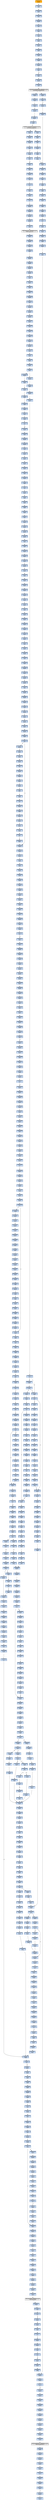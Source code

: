 strict digraph G {
	graph [bgcolor=transparent,
		name=G
	];
	node [color=lightsteelblue,
		fillcolor=lightsteelblue,
		shape=rectangle,
		style=filled
	];
	"0x004dcb55"	[label="0x004dcb55
repz"];
	"0x004dcb57"	[label="0x004dcb57
movl"];
	"0x004dcb55" -> "0x004dcb57"	[color="#000000"];
	"0x004dce8a"	[label="0x004dce8a
leal"];
	"0x004dce90"	[label="0x004dce90
call"];
	"0x004dce8a" -> "0x004dce90"	[color="#000000"];
	"0x004dce5a"	[label="0x004dce5a
movl"];
	"0x004dce5c"	[label="0x004dce5c
cmpl"];
	"0x004dce5a" -> "0x004dce5c"	[color="#000000"];
	"0x004dce72"	[label="0x004dce72
subl"];
	"0x004dce74"	[label="0x004dce74
addl"];
	"0x004dce72" -> "0x004dce74"	[color="#000000"];
	"0x004dce20"	[label="0x004dce20
testb"];
	"0x004dce22"	[label="0x004dce22
movl"];
	"0x004dce20" -> "0x004dce22"	[color="#000000"];
	"0x004dc01a"	[label="0x004dc01a
addl"];
	"0x004dc01c"	[label="0x004dc01c
subl"];
	"0x004dc01a" -> "0x004dc01c"	[color="#000000"];
	"0x004dc292"	[label="0x004dc292
movl"];
	"0x004dc298"	[label="0x004dc298
movl"];
	"0x004dc292" -> "0x004dc298"	[color="#000000"];
	"0x004dc155"	[label="0x004dc155
jmp"];
	"0x004dc15f"	[label="0x004dc15f
movl"];
	"0x004dc155" -> "0x004dc15f"	[color="#000000"];
	"0x004dcab0"	[label="0x004dcab0
cmpl"];
	"0x004dcab3"	[label="0x004dcab3
jb"];
	"0x004dcab0" -> "0x004dcab3"	[color="#000000"];
	"0x004dc103"	[label="0x004dc103
cmpb"];
	"0x004dc106"	[label="0x004dc106
jne"];
	"0x004dc103" -> "0x004dc106"	[color="#000000"];
	GETMODULEHANDLEA_KERNEL32_DLL	[color=lightgrey,
		fillcolor=lightgrey,
		label="GETMODULEHANDLEA_KERNEL32_DLL
GETMODULEHANDLEA"];
	"0x004dc042"	[label="0x004dc042
movl"];
	GETMODULEHANDLEA_KERNEL32_DLL -> "0x004dc042"	[color="#000000"];
	"0x004dc287"	[label="0x004dc287
testl"];
	GETMODULEHANDLEA_KERNEL32_DLL -> "0x004dc287"	[color="#000000"];
	"0x004dced9"	[label="0x004dced9
movl"];
	"0x004dcede"	[label="0x004dcede
subl"];
	"0x004dced9" -> "0x004dcede"	[color="#000000"];
	"0x004dc022"	[label="0x004dc022
cmpl"];
	"0x004dc029"	[label="0x004dc029
movl"];
	"0x004dc022" -> "0x004dc029"	[color="#000000"];
	"0x004dca27"	[label="0x004dca27
addl"];
	"0x004dca2a"	[label="0x004dca2a
jmp"];
	"0x004dca27" -> "0x004dca2a"	[color="#000000"];
	"0x004dc9b1"	[label="0x004dc9b1
pushl"];
	"0x004dc9b2"	[label="0x004dc9b2
pushl"];
	"0x004dc9b1" -> "0x004dc9b2"	[color="#000000"];
	"0x004dc834"	[label="0x004dc834
subl"];
	"0x004dc83a"	[label="0x004dc83a
pushl"];
	"0x004dc834" -> "0x004dc83a"	[color="#000000"];
	"0x004dc17b"	[label="0x004dc17b
popl"];
	"0x004dc17c"	[label="0x004dc17c
pushl"];
	"0x004dc17b" -> "0x004dc17c"	[color="#000000"];
	"0x004dcf55"	[label="0x004dcf55
jb"];
	"0x004dcf57"	[label="0x004dcf57
movl"];
	"0x004dcf55" -> "0x004dcf57"	[color="#000000",
		label=F];
	"0x004dc99c"	[label="0x004dc99c
incl"];
	"0x004dc99d"	[label="0x004dc99d
cmpl"];
	"0x004dc99c" -> "0x004dc99d"	[color="#000000"];
	"0x004dceec"	[label="0x004dceec
subl"];
	"0x004dceee"	[label="0x004dceee
andl"];
	"0x004dceec" -> "0x004dceee"	[color="#000000"];
	"0x004dcf07"	[label="0x004dcf07
movl"];
	"0x004dcf0d"	[label="0x004dcf0d
movl"];
	"0x004dcf07" -> "0x004dcf0d"	[color="#000000"];
	"0x004dcb02"	[label="0x004dcb02
movl"];
	"0x004dcb06"	[label="0x004dcb06
movl"];
	"0x004dcb02" -> "0x004dcb06"	[color="#000000"];
	"0x004dced3"	[label="0x004dced3
movl"];
	"0x004dced6"	[label="0x004dced6
movl"];
	"0x004dced3" -> "0x004dced6"	[color="#000000"];
	"0x004dce9c"	[label="0x004dce9c
cmpl"];
	"0x004dcea0"	[label="0x004dcea0
jb"];
	"0x004dce9c" -> "0x004dcea0"	[color="#000000"];
	VIRTUALPROTECT_KERNEL32_DLL	[color=lightgrey,
		fillcolor=lightgrey,
		label="VIRTUALPROTECT_KERNEL32_DLL
VIRTUALPROTECT"];
	"0x004dc3ff"	[label="0x004dc3ff
popl"];
	VIRTUALPROTECT_KERNEL32_DLL -> "0x004dc3ff"	[color="#000000"];
	"0x004dc183"	[label="0x004dc183
pushl"];
	"0x004dc189"	[label="0x004dc189
call"];
	"0x004dc183" -> "0x004dc189"	[color="#000000"];
	"0x004dcf47"	[label="0x004dcf47
movl"];
	"0x004dcf49"	[label="0x004dcf49
subl"];
	"0x004dcf47" -> "0x004dcf49"	[color="#000000"];
	"0x004dc11d"	[label="0x004dc11d
xorl"];
	"0x004dc11f"	[label="0x004dc11f
orl"];
	"0x004dc11d" -> "0x004dc11f"	[color="#000000"];
	"0x004dcb08"	[label="0x004dcb08
movl"];
	"0x004dcb06" -> "0x004dcb08"	[color="#000000"];
	"0x004dc6dc"	[label="0x004dc6dc
movl"];
	"0x004dc6e3"	[label="0x004dc6e3
movl"];
	"0x004dc6dc" -> "0x004dc6e3"	[color="#000000"];
	"0x004dca42"	[label="0x004dca42
jmp"];
	"0x004dca58"	[label="0x004dca58
movl"];
	"0x004dca42" -> "0x004dca58"	[color="#000000"];
	"0x004dca14"	[label="0x004dca14
xorl"];
	"0x004dca16"	[label="0x004dca16
movb"];
	"0x004dca14" -> "0x004dca16"	[color="#000000"];
	"0x004dca5f"	[label="0x004dca5f
movl"];
	"0x004dca62"	[label="0x004dca62
movl"];
	"0x004dca5f" -> "0x004dca62"	[color="#000000"];
	"0x004dce41"	[label="0x004dce41
incl"];
	"0x004dce42"	[label="0x004dce42
movb"];
	"0x004dce41" -> "0x004dce42"	[color="#000000"];
	"0x004dc2ee"	[label="0x004dc2ee
testl"];
	"0x004dc2f0"	[label="0x004dc2f0
popl"];
	"0x004dc2ee" -> "0x004dc2f0"	[color="#000000"];
	"0x004dc95a"	[label="0x004dc95a
movl"];
	"0x004dc960"	[label="0x004dc960
xorl"];
	"0x004dc95a" -> "0x004dc960"	[color="#000000"];
	"0x004dcb32"	[label="0x004dcb32
movl"];
	"0x004dcb37"	[label="0x004dcb37
movl"];
	"0x004dcb32" -> "0x004dcb37"	[color="#000000"];
	VIRTUALFREE_KERNEL32_DLL	[color=lightgrey,
		fillcolor=lightgrey,
		label="VIRTUALFREE_KERNEL32_DLL
VIRTUALFREE"];
	"0x004dc1a8"	[label="0x004dc1a8
movl"];
	VIRTUALFREE_KERNEL32_DLL -> "0x004dc1a8"	[color="#000000"];
	"0x004dcbad"	[label="0x004dcbad
movl"];
	"0x004dcbaf"	[label="0x004dcbaf
call"];
	"0x004dcbad" -> "0x004dcbaf"	[color="#000000"];
	"0x004dce7d"	[label="0x004dce7d
movl"];
	"0x004dce80"	[label="0x004dce80
subl"];
	"0x004dce7d" -> "0x004dce80"	[color="#000000"];
	"0x004dcf41"	[label="0x004dcf41
cmpl"];
	"0x004dcf43"	[label="0x004dcf43
movl"];
	"0x004dcf41" -> "0x004dcf43"	[color="#000000"];
	"0x004dcef3"	[label="0x004dcef3
shrl"];
	"0x004dceee" -> "0x004dcef3"	[color="#000000"];
	"0x004dce24"	[label="0x004dce24
je"];
	"0x004dce24" -> "0x004dce9c"	[color="#000000",
		label=T];
	"0x004dce26"	[label="0x004dce26
cmpl"];
	"0x004dce24" -> "0x004dce26"	[color="#000000",
		label=F];
	"0x004dcf70"	[label="0x004dcf70
cmpl"];
	"0x004dcf74"	[label="0x004dcf74
jb"];
	"0x004dcf70" -> "0x004dcf74"	[color="#000000"];
	"0x004dc911"	[label="0x004dc911
movl"];
	"0x004dc915"	[label="0x004dc915
andl"];
	"0x004dc911" -> "0x004dc915"	[color="#000000"];
	"0x004dca82"	[label="0x004dca82
popl"];
	"0x004dca83"	[label="0x004dca83
ret"];
	"0x004dca82" -> "0x004dca83"	[color="#000000"];
	"0x004dc8b3"	[label="0x004dc8b3
movl"];
	"0x004dc8b7"	[label="0x004dc8b7
ja"];
	"0x004dc8b3" -> "0x004dc8b7"	[color="#000000"];
	"0x004dca96"	[label="0x004dca96
call"];
	"0x004dccf2"	[label="0x004dccf2
call"];
	"0x004dca96" -> "0x004dccf2"	[color="#000000"];
	"0x004dc988"	[label="0x004dc988
movb"];
	"0x004dc98b"	[label="0x004dc98b
movl"];
	"0x004dc988" -> "0x004dc98b"	[color="#000000"];
	"0x004dcf5b"	[label="0x004dcf5b
addl"];
	"0x004dcf5d"	[label="0x004dcf5d
movl"];
	"0x004dcf5b" -> "0x004dcf5d"	[color="#000000"];
	"0x004dc817"	[label="0x004dc817
movl"];
	"0x004dc81d"	[label="0x004dc81d
movl"];
	"0x004dc817" -> "0x004dc81d"	[color="#000000"];
	"0x004dc84d"	[label="0x004dc84d
leal"];
	"0x004dc851"	[label="0x004dc851
xorl"];
	"0x004dc84d" -> "0x004dc851"	[color="#000000"];
	"0x004dc9bc"	[label="0x004dc9bc
jb"];
	"0x004dc9ee"	[label="0x004dc9ee
movl"];
	"0x004dc9bc" -> "0x004dc9ee"	[color="#000000",
		label=T];
	"0x004dc9be"	[label="0x004dc9be
movl"];
	"0x004dc9bc" -> "0x004dc9be"	[color="#000000",
		label=F];
	"0x004dc9c9"	[label="0x004dc9c9
movl"];
	"0x004dc9cc"	[label="0x004dc9cc
movl"];
	"0x004dc9c9" -> "0x004dc9cc"	[color="#000000"];
	"0x004dca05"	[label="0x004dca05
cmpl"];
	"0x004dca07"	[label="0x004dca07
jae"];
	"0x004dca05" -> "0x004dca07"	[color="#000000"];
	"0x004dc181"	[label="0x004dc181
pushl"];
	"0x004dc181" -> "0x004dc183"	[color="#000000"];
	"0x004dcece"	[label="0x004dcece
movl"];
	"0x004dced1"	[label="0x004dced1
jae"];
	"0x004dcece" -> "0x004dced1"	[color="#000000"];
	"0x004dc8e9"	[label="0x004dc8e9
movl"];
	"0x004dc8eb"	[label="0x004dc8eb
andl"];
	"0x004dc8e9" -> "0x004dc8eb"	[color="#000000"];
	"0x004dc378"	[label="0x004dc378
movl"];
	"0x004dc37b"	[label="0x004dc37b
addl"];
	"0x004dc378" -> "0x004dc37b"	[color="#000000"];
	"0x004dca9b"	[label="0x004dca9b
movb"];
	"0x004dcaa2"	[label="0x004dcaa2
popl"];
	"0x004dca9b" -> "0x004dcaa2"	[color="#000000"];
	"0x004dc014"	[label="0x004dc014
popl"];
	"0x004dc015"	[label="0x004dc015
movl"];
	"0x004dc014" -> "0x004dc015"	[color="#000000"];
	"0x004dcd3b"	[label="0x004dcd3b
incl"];
	"0x004dcd3c"	[label="0x004dcd3c
movl"];
	"0x004dcd3b" -> "0x004dcd3c"	[color="#000000"];
	"0x004dc9f1"	[label="0x004dc9f1
movl"];
	"0x004dc9ee" -> "0x004dc9f1"	[color="#000000"];
	"0x004dc8f0"	[label="0x004dc8f0
subl"];
	"0x004dc8f2"	[label="0x004dc8f2
addl"];
	"0x004dc8f0" -> "0x004dc8f2"	[color="#000000"];
	"0x004dcf86"	[label="0x004dcf86
addl"];
	"0x004dcf89"	[label="0x004dcf89
ret"];
	"0x004dcf86" -> "0x004dcf89"	[color="#000000"];
	"0x004dc845"	[label="0x004dc845
movl"];
	"0x004dc84b"	[label="0x004dc84b
xorl"];
	"0x004dc845" -> "0x004dc84b"	[color="#000000"];
	"0x004dc996"	[label="0x004dc996
movl"];
	"0x004dc996" -> "0x004dc99c"	[color="#000000"];
	"0x004dc7b1"	[label="0x004dc7b1
jb"];
	"0x004dc7b3"	[label="0x004dc7b3
pushl"];
	"0x004dc7b1" -> "0x004dc7b3"	[color="#000000",
		label=F];
	"0x004dc7e8"	[label="0x004dc7e8
movl"];
	"0x004dc7b1" -> "0x004dc7e8"	[color="#000000",
		label=T];
	"0x004dc03c"	[label="0x004dc03c
call"];
	"0x004dc03c" -> GETMODULEHANDLEA_KERNEL32_DLL	[color="#000000"];
	"0x004dc970"	[label="0x004dc970
testb"];
	"0x004dc972"	[label="0x004dc972
je"];
	"0x004dc970" -> "0x004dc972"	[color="#000000"];
	"0x004dc939"	[label="0x004dc939
movl"];
	"0x004dc93d"	[label="0x004dc93d
jge"];
	"0x004dc939" -> "0x004dc93d"	[color="#000000"];
	"0x004dc375"	[label="0x004dc375
movl"];
	"0x004dc375" -> "0x004dc378"	[color="#000000"];
	"0x004dcee9"	[label="0x004dcee9
movl"];
	"0x004dcee9" -> "0x004dceec"	[color="#000000"];
	"0x004dc0f1"	[label="0x004dc0f1
pushl"];
	"0x004dc0f7"	[label="0x004dc0f7
pushl"];
	"0x004dc0f1" -> "0x004dc0f7"	[color="#000000"];
	"0x004dcaf9"	[label="0x004dcaf9
addl"];
	"0x004dcafe"	[label="0x004dcafe
popl"];
	"0x004dcaf9" -> "0x004dcafe"	[color="#000000"];
	"0x004dc0bc"	[label="0x004dc0bc
pushl"];
	"0x004dc0be"	[label="0x004dc0be
call"];
	"0x004dc0bc" -> "0x004dc0be"	[color="#000000"];
	"0x004dc90d"	[label="0x004dc90d
repz"];
	"0x004dc90f"	[label="0x004dc90f
movl"];
	"0x004dc90d" -> "0x004dc90f"	[color="#000000"];
	"0x004dcbb6"	[label="0x004dcbb6
jne"];
	"0x004dcbc3"	[label="0x004dcbc3
xorl"];
	"0x004dcbb6" -> "0x004dcbc3"	[color="#000000",
		label=T];
	"0x004dcec4"	[label="0x004dcec4
orl"];
	"0x004dcec6"	[label="0x004dcec6
movl"];
	"0x004dcec4" -> "0x004dcec6"	[color="#000000"];
	"0x004dcf81"	[label="0x004dcf81
popl"];
	"0x004dcf82"	[label="0x004dcf82
popl"];
	"0x004dcf81" -> "0x004dcf82"	[color="#000000"];
	"0x004dc900"	[label="0x004dc900
movl"];
	"0x004dc904"	[label="0x004dc904
shll"];
	"0x004dc900" -> "0x004dc904"	[color="#000000"];
	"0x004dca5a"	[label="0x004dca5a
movl"];
	"0x004dca5d"	[label="0x004dca5d
addl"];
	"0x004dca5a" -> "0x004dca5d"	[color="#000000"];
	"0x004dc89a"	[label="0x004dc89a
movl"];
	"0x004dc89e"	[label="0x004dc89e
leal"];
	"0x004dc89a" -> "0x004dc89e"	[color="#000000"];
	"0x004dc9c7"	[label="0x004dc9c7
movl"];
	"0x004dc9c7" -> "0x004dc9c9"	[color="#000000"];
	"0x004dcaff"	[label="0x004dcaff
ret"];
	"0x004dcafe" -> "0x004dcaff"	[color="#000000"];
	"0x004dc062"	[label="0x004dc062
jmp"];
	"0x004dc08d"	[label="0x004dc08d
movl"];
	"0x004dc062" -> "0x004dc08d"	[color="#000000"];
	"0x004dcb69"	[label="0x004dcb69
pushl"];
	"0x004dcb6a"	[label="0x004dcb6a
movl"];
	"0x004dcb69" -> "0x004dcb6a"	[color="#000000"];
	"0x004dc8d3"	[label="0x004dc8d3
jl"];
	"0x004dc922"	[label="0x004dc922
movl"];
	"0x004dc8d3" -> "0x004dc922"	[color="#000000",
		label=T];
	"0x004dc8d5"	[label="0x004dc8d5
movl"];
	"0x004dc8d3" -> "0x004dc8d5"	[color="#000000",
		label=F];
	"0x004dccc6"	[label="0x004dccc6
cmpl"];
	"0x004dccc9"	[label="0x004dccc9
jb"];
	"0x004dccc6" -> "0x004dccc9"	[color="#000000"];
	"0x004dc7f2"	[label="0x004dc7f2
subl"];
	"0x004dc7f4"	[label="0x004dc7f4
shrl"];
	"0x004dc7f2" -> "0x004dc7f4"	[color="#000000"];
	"0x004dca0f"	[label="0x004dca0f
movl"];
	"0x004dca11"	[label="0x004dca11
shrl"];
	"0x004dca0f" -> "0x004dca11"	[color="#000000"];
	"0x004dca77"	[label="0x004dca77
movl"];
	"0x004dca7d"	[label="0x004dca7d
popl"];
	"0x004dca77" -> "0x004dca7d"	[color="#000000"];
	"0x004dc0b7"	[label="0x004dc0b7
pushl"];
	"0x004dc0b7" -> "0x004dc0bc"	[color="#000000"];
	"0x004dc2b1"	[label="0x004dc2b1
addl"];
	"0x004dc2b3"	[label="0x004dc2b3
addl"];
	"0x004dc2b1" -> "0x004dc2b3"	[color="#000000"];
	"0x004dca7f"	[label="0x004dca7f
movl"];
	"0x004dca7f" -> "0x004dca82"	[color="#000000"];
	"0x004dcb14"	[label="0x004dcb14
movl"];
	"0x004dcb1b"	[label="0x004dcb1b
movl"];
	"0x004dcb14" -> "0x004dcb1b"	[color="#000000"];
	"0x004dc8fa"	[label="0x004dc8fa
movl"];
	"0x004dc8fe"	[label="0x004dc8fe
movl"];
	"0x004dc8fa" -> "0x004dc8fe"	[color="#000000"];
	"0x004dc00e"	[label="0x004dc00e
call"];
	"0x004dc00e" -> "0x004dc014"	[color="#000000"];
	"0x004dcead"	[label="0x004dcead
incl"];
	"0x004dceae"	[label="0x004dceae
movb"];
	"0x004dcead" -> "0x004dceae"	[color="#000000"];
	"0x004dc9c0"	[label="0x004dc9c0
movb"];
	"0x004dc9c2"	[label="0x004dc9c2
incl"];
	"0x004dc9c0" -> "0x004dc9c2"	[color="#000000"];
	"0x004dcea0" -> "0x004dced3"	[color="#000000",
		label=T];
	"0x004dcea2"	[label="0x004dcea2
movl"];
	"0x004dcea0" -> "0x004dcea2"	[color="#000000",
		label=F];
	"0x004dcb9c"	[label="0x004dcb9c
incl"];
	"0x004dcb9d"	[label="0x004dcb9d
cmpl"];
	"0x004dcb9c" -> "0x004dcb9d"	[color="#000000"];
	"0x004dcee2"	[label="0x004dcee2
shrl"];
	"0x004dcee4"	[label="0x004dcee4
movl"];
	"0x004dcee2" -> "0x004dcee4"	[color="#000000"];
	"0x004dcecb"	[label="0x004dcecb
movl"];
	"0x004dcecb" -> "0x004dcece"	[color="#000000"];
	"0x004dc806"	[label="0x004dc806
popl"];
	"0x004dc807"	[label="0x004dc807
movl"];
	"0x004dc806" -> "0x004dc807"	[color="#000000"];
	"0x004dc276"	[label="0x004dc276
je"];
	"0x004dc389"	[label="0x004dc389
movl"];
	"0x004dc276" -> "0x004dc389"	[color="#000000",
		label=T];
	"0x004dc83d"	[label="0x004dc83d
movl"];
	"0x004dc83f"	[label="0x004dc83f
pushl"];
	"0x004dc83d" -> "0x004dc83f"	[color="#000000"];
	"0x004dc289"	[label="0x004dc289
jne"];
	"0x004dc289" -> "0x004dc292"	[color="#000000",
		label=T];
	"0x004dceab"	[label="0x004dceab
movb"];
	"0x004dceab" -> "0x004dcead"	[color="#000000"];
	"0x004dc108"	[label="0x004dc108
incb"];
	"0x004dc10e"	[label="0x004dc10e
pushl"];
	"0x004dc108" -> "0x004dc10e"	[color="#000000"];
	"0x004dc015" -> "0x004dc01a"	[color="#000000"];
	"0x004dc8f6"	[label="0x004dc8f6
movl"];
	"0x004dc8f8"	[label="0x004dc8f8
movb"];
	"0x004dc8f6" -> "0x004dc8f8"	[color="#000000"];
	"0x004dcee0"	[label="0x004dcee0
addl"];
	"0x004dcede" -> "0x004dcee0"	[color="#000000"];
	"0x004dc962"	[label="0x004dc962
testl"];
	"0x004dc964"	[label="0x004dc964
jbe"];
	"0x004dc962" -> "0x004dc964"	[color="#000000"];
	"0x004dce88"	[label="0x004dce88
shrl"];
	"0x004dce88" -> "0x004dce8a"	[color="#000000"];
	"0x004dcb6c"	[label="0x004dcb6c
pushl"];
	"0x004dcb6a" -> "0x004dcb6c"	[color="#000000"];
	"0x004dc121"	[label="0x004dc121
je"];
	"0x004dc151"	[label="0x004dc151
popl"];
	"0x004dc121" -> "0x004dc151"	[color="#000000",
		label=T];
	"0x004dcab9"	[label="0x004dcab9
leal"];
	"0x004dcabc"	[label="0x004dcabc
pushl"];
	"0x004dcab9" -> "0x004dcabc"	[color="#000000"];
	"0x004dc907"	[label="0x004dc907
movw"];
	"0x004dc904" -> "0x004dc907"	[color="#000000"];
	"0x004dcf3e"	[label="0x004dcf3e
leal"];
	"0x004dcf3e" -> "0x004dcf41"	[color="#000000"];
	"0x004dcac2"	[label="0x004dcac2
call"];
	"0x004dc80f"	[label="0x004dc80f
movl"];
	"0x004dcac2" -> "0x004dc80f"	[color="#000000"];
	"0x004dccc5"	[label="0x004dccc5
incl"];
	"0x004dccc5" -> "0x004dccc6"	[color="#000000"];
	"0x004dcf45"	[label="0x004dcf45
jae"];
	"0x004dcf43" -> "0x004dcf45"	[color="#000000"];
	"0x004dc7fb"	[label="0x004dc7fb
subl"];
	"0x004dc7fd"	[label="0x004dc7fd
andl"];
	"0x004dc7fb" -> "0x004dc7fd"	[color="#000000"];
	"0x004dcef7"	[label="0x004dcef7
cmpl"];
	"0x004dcefa"	[label="0x004dcefa
jae"];
	"0x004dcef7" -> "0x004dcefa"	[color="#000000"];
	"0x004dc9e1"	[label="0x004dc9e1
movl"];
	"0x004dc9e4"	[label="0x004dc9e4
movl"];
	"0x004dc9e1" -> "0x004dc9e4"	[color="#000000"];
	"0x004dc8a1"	[label="0x004dc8a1
movl"];
	"0x004dc8a5"	[label="0x004dc8a5
movl"];
	"0x004dc8a1" -> "0x004dc8a5"	[color="#000000"];
	"0x004dc7b4"	[label="0x004dc7b4
movl"];
	"0x004dc7b3" -> "0x004dc7b4"	[color="#000000"];
	"0x004dca5d" -> "0x004dca5f"	[color="#000000"];
	"0x004dc9e6"	[label="0x004dc9e6
movl"];
	"0x004dc9e9"	[label="0x004dc9e9
cmpl"];
	"0x004dc9e6" -> "0x004dc9e9"	[color="#000000"];
	"0x004dca19"	[label="0x004dca19
movl"];
	"0x004dca16" -> "0x004dca19"	[color="#000000"];
	"0x004dcf31"	[label="0x004dcf31
movl"];
	"0x004dcf37"	[label="0x004dcf37
movl"];
	"0x004dcf31" -> "0x004dcf37"	[color="#000000"];
	"0x004dc163"	[label="0x004dc163
addl"];
	"0x004dc169"	[label="0x004dc169
movl"];
	"0x004dc163" -> "0x004dc169"	[color="#000000"];
	"0x004dcb6e"	[label="0x004dcb6e
leal"];
	"0x004dcb71"	[label="0x004dcb71
pushl"];
	"0x004dcb6e" -> "0x004dcb71"	[color="#000000"];
	"0x004dcf83"	[label="0x004dcf83
movb"];
	"0x004dcf82" -> "0x004dcf83"	[color="#000000"];
	"0x004dc98f"	[label="0x004dc98f
leal"];
	"0x004dc98b" -> "0x004dc98f"	[color="#000000"];
	"0x004dcf85"	[label="0x004dcf85
popl"];
	"0x004dcf85" -> "0x004dcf86"	[color="#000000"];
	"0x004dcef5"	[label="0x004dcef5
addl"];
	"0x004dcef3" -> "0x004dcef5"	[color="#000000"];
	"0x004dcbb4"	[label="0x004dcbb4
testb"];
	"0x004dcbb4" -> "0x004dcbb6"	[color="#000000"];
	"0x004dc37e"	[label="0x004dc37e
movl"];
	"0x004dc37b" -> "0x004dc37e"	[color="#000000"];
	"0x004dc92b"	[label="0x004dc92b
addl"];
	"0x004dc92e"	[label="0x004dc92e
cmpl"];
	"0x004dc92b" -> "0x004dc92e"	[color="#000000"];
	"0x004dc7a7"	[label="0x004dc7a7
pushl"];
	"0x004dc7a8"	[label="0x004dc7a8
movl"];
	"0x004dc7a7" -> "0x004dc7a8"	[color="#000000"];
	"0x004dc394"	[label="0x004dc394
pushl"];
	"0x004dc395"	[label="0x004dc395
pushl"];
	"0x004dc394" -> "0x004dc395"	[color="#000000"];
	"0x004dce95"	[label="0x004dce95
addl"];
	"0x004dca83" -> "0x004dce95"	[color="#000000"];
	"0x004dcd2d"	[label="0x004dcd2d
cmpl"];
	"0x004dca83" -> "0x004dcd2d"	[color="#000000"];
	"0x004dceb8"	[label="0x004dceb8
movl"];
	"0x004dcebc"	[label="0x004dcebc
andl"];
	"0x004dceb8" -> "0x004dcebc"	[color="#000000"];
	"0x004dc71a"	[label="0x004dc71a
jne"];
	"0x004dc726"	[label="0x004dc726
movl"];
	"0x004dc71a" -> "0x004dc726"	[color="#000000",
		label=T];
	"0x004dc40c"	[label="0x004dc40c
popl"];
	"0x004dc40d"	[label="0x004dc40d
orl"];
	"0x004dc40c" -> "0x004dc40d"	[color="#000000"];
	"0x004dce29"	[label="0x004dce29
jb"];
	"0x004dce29" -> "0x004dce9c"	[color="#000000",
		label=T];
	"0x004dce2b"	[label="0x004dce2b
movl"];
	"0x004dce29" -> "0x004dce2b"	[color="#000000",
		label=F];
	"0x004dc179"	[label="0x004dc179
repz"];
	"0x004dc179" -> "0x004dc17b"	[color="#000000"];
	"0x004dcb24"	[label="0x004dcb24
movl"];
	"0x004dcb2a"	[label="0x004dcb2a
movl"];
	"0x004dcb24" -> "0x004dcb2a"	[color="#000000"];
	"0x004dc6c8"	[label="0x004dc6c8
movl"];
	"0x004dc6cc"	[label="0x004dc6cc
subl"];
	"0x004dc6c8" -> "0x004dc6cc"	[color="#000000"];
	"0x004dc02f"	[label="0x004dc02f
jne"];
	"0x004dc035"	[label="0x004dc035
leal"];
	"0x004dc02f" -> "0x004dc035"	[color="#000000",
		label=F];
	"0x004dca58" -> "0x004dca5a"	[color="#000000"];
	"0x004dcaf7"	[label="0x004dcaf7
popl"];
	"0x004dcaf8"	[label="0x004dcaf8
popl"];
	"0x004dcaf7" -> "0x004dcaf8"	[color="#000000"];
	"0x004dc7d6"	[label="0x004dc7d6
movl"];
	"0x004dc7d9"	[label="0x004dc7d9
addl"];
	"0x004dc7d6" -> "0x004dc7d9"	[color="#000000"];
	"0x004dc72f"	[label="0x004dc72f
ret"];
	"0x004dc101"	[label="0x004dc101
movb"];
	"0x004dc72f" -> "0x004dc101"	[color="#000000"];
	"0x004dc8c4"	[label="0x004dc8c4
movl"];
	"0x004dc8c7"	[label="0x004dc8c7
addl"];
	"0x004dc8c4" -> "0x004dc8c7"	[color="#000000"];
	"0x004dc80a"	[label="0x004dc80a
popl"];
	"0x004dc80b"	[label="0x004dc80b
popl"];
	"0x004dc80a" -> "0x004dc80b"	[color="#000000"];
	"0x004dc264"	[label="0x004dc264
movl"];
	"0x004dc269"	[label="0x004dc269
movl"];
	"0x004dc264" -> "0x004dc269"	[color="#000000"];
	"0x004dca85"	[label="0x004dca85
pushl"];
	"0x004dca86"	[label="0x004dca86
pushl"];
	"0x004dca85" -> "0x004dca86"	[color="#000000"];
	"0x004dc26f"	[label="0x004dc26f
addl"];
	"0x004dc269" -> "0x004dc26f"	[color="#000000"];
	"0x004dc7c2"	[label="0x004dc7c2
movl"];
	"0x004dc7c4"	[label="0x004dc7c4
movl"];
	"0x004dc7c2" -> "0x004dc7c4"	[color="#000000"];
	"0x004dcba0"	[label="0x004dcba0
jb"];
	"0x004dcb9d" -> "0x004dcba0"	[color="#000000"];
	"0x004dc8c9"	[label="0x004dc8c9
cmpl"];
	"0x004dc8c7" -> "0x004dc8c9"	[color="#000000"];
	"0x004dcb1e"	[label="0x004dcb1e
movl"];
	"0x004dcb1e" -> "0x004dcb24"	[color="#000000"];
	"0x004dcce5"	[label="0x004dcce5
popl"];
	"0x004dcce6"	[label="0x004dcce6
popl"];
	"0x004dcce5" -> "0x004dcce6"	[color="#000000"];
	"0x004dc802"	[label="0x004dc802
shrl"];
	"0x004dc804"	[label="0x004dc804
addl"];
	"0x004dc802" -> "0x004dc804"	[color="#000000"];
	"0x004dc0e9"	[label="0x004dc0e9
movl"];
	"0x004dc0eb"	[label="0x004dc0eb
addl"];
	"0x004dc0e9" -> "0x004dc0eb"	[color="#000000"];
	"0x004dca93"	[label="0x004dca93
movl"];
	"0x004dca95"	[label="0x004dca95
pushl"];
	"0x004dca93" -> "0x004dca95"	[color="#000000"];
	"0x004dcb49"	[label="0x004dcb49
movl"];
	"0x004dcb4f"	[label="0x004dcb4f
movl"];
	"0x004dcb49" -> "0x004dcb4f"	[color="#000000"];
	"0x004dc152"	[label="0x004dc152
popl"];
	"0x004dc151" -> "0x004dc152"	[color="#000000"];
	"0x004dce76"	[label="0x004dce76
shrl"];
	"0x004dce74" -> "0x004dce76"	[color="#000000"];
	"0x004dced1" -> "0x004dced3"	[color="#000000",
		label=F];
	"0x004dc8cc"	[label="0x004dc8cc
movl"];
	"0x004dc8cf"	[label="0x004dc8cf
movl"];
	"0x004dc8cc" -> "0x004dc8cf"	[color="#000000"];
	"0x004dc7ad"	[label="0x004dc7ad
pushl"];
	"0x004dc7a8" -> "0x004dc7ad"	[color="#000000"];
	"0x004dc400"	[label="0x004dc400
movl"];
	"0x004dc405"	[label="0x004dc405
pushl"];
	"0x004dc400" -> "0x004dc405"	[color="#000000"];
	"0x004dc943"	[label="0x004dc943
cmpl"];
	"0x004dc93d" -> "0x004dc943"	[color="#000000",
		label=F];
	"0x004dc154"	[label="0x004dc154
popl"];
	"0x004dc154" -> "0x004dc155"	[color="#000000"];
	"0x004dcbc7"	[label="0x004dcbc7
call"];
	"0x004dc9b0"	[label="0x004dc9b0
pushl"];
	"0x004dcbc7" -> "0x004dc9b0"	[color="#000000"];
	"0x004dca1b"	[label="0x004dca1b
jmp"];
	"0x004dca1b" -> "0x004dca58"	[color="#000000"];
	"0x004dc83b"	[label="0x004dc83b
pushl"];
	"0x004dc83a" -> "0x004dc83b"	[color="#000000"];
	"0x004dc8dc"	[label="0x004dc8dc
movl"];
	"0x004dc8e0"	[label="0x004dc8e0
movl"];
	"0x004dc8dc" -> "0x004dc8e0"	[color="#000000"];
	"0x004dc8ab"	[label="0x004dc8ab
addl"];
	"0x004dc8ad"	[label="0x004dc8ad
cmpl"];
	"0x004dc8ab" -> "0x004dc8ad"	[color="#000000"];
	"0x004dcf16"	[label="0x004dcf16
movl"];
	"0x004dcefa" -> "0x004dcf16"	[color="#000000",
		label=T];
	"0x004dcefc"	[label="0x004dcefc
movl"];
	"0x004dcefa" -> "0x004dcefc"	[color="#000000",
		label=F];
	"0x004dcca3"	[label="0x004dcca3
testb"];
	"0x004dcca5"	[label="0x004dcca5
jne"];
	"0x004dcca3" -> "0x004dcca5"	[color="#000000"];
	"0x004dc84b" -> "0x004dc84d"	[color="#000000"];
	"0x004dce2e"	[label="0x004dce2e
leal"];
	"0x004dce31"	[label="0x004dce31
cmpl"];
	"0x004dce2e" -> "0x004dce31"	[color="#000000"];
	"0x004dc392"	[label="0x004dc392
addl"];
	"0x004dc392" -> "0x004dc394"	[color="#000000"];
	"0x004dc0fa"	[label="0x004dc0fa
pushl"];
	"0x004dc0f7" -> "0x004dc0fa"	[color="#000000"];
	"0x004dc056"	[label="0x004dc056
movb"];
	"0x004dc058"	[label="0x004dc058
scasb"];
	"0x004dc056" -> "0x004dc058"	[color="#000000"];
	"0x004dccb2"	[label="0x004dccb2
movb"];
	"0x004dcca5" -> "0x004dccb2"	[color="#000000",
		label=T];
	"0x004dccff"	[label="0x004dccff
ret"];
	"0x004dccff" -> "0x004dca9b"	[color="#000000"];
	"0x004dce18"	[label="0x004dce18
movb"];
	"0x004dccff" -> "0x004dce18"	[color="#000000"];
	"0x004dc2c8"	[label="0x004dc2c8
je"];
	"0x004dc373"	[label="0x004dc373
movl"];
	"0x004dc2c8" -> "0x004dc373"	[color="#000000",
		label=T];
	"0x004dcf4c"	[label="0x004dcf4c
movb"];
	"0x004dcf4e"	[label="0x004dcf4e
movb"];
	"0x004dcf4c" -> "0x004dcf4e"	[color="#000000"];
	"0x004dcb76"	[label="0x004dcb76
call"];
	"0x004dc7a4"	[label="0x004dc7a4
pushl"];
	"0x004dcb76" -> "0x004dc7a4"	[color="#000000"];
	"0x004dc823"	[label="0x004dc823
leal"];
	"0x004dc826"	[label="0x004dc826
movl"];
	"0x004dc823" -> "0x004dc826"	[color="#000000"];
	"0x004dc983"	[label="0x004dc983
movl"];
	"0x004dc986"	[label="0x004dc986
xorl"];
	"0x004dc983" -> "0x004dc986"	[color="#000000"];
	"0x004dc7e3"	[label="0x004dc7e3
cmpl"];
	"0x004dc7e5"	[label="0x004dc7e5
jae"];
	"0x004dc7e3" -> "0x004dc7e5"	[color="#000000"];
	"0x004dc9d9"	[label="0x004dc9d9
orl"];
	"0x004dc9db"	[label="0x004dc9db
movl"];
	"0x004dc9d9" -> "0x004dc9db"	[color="#000000"];
	"0x004dc384"	[label="0x004dc384
jmp"];
	"0x004dc271"	[label="0x004dc271
movl"];
	"0x004dc384" -> "0x004dc271"	[color="#000000"];
	"0x004dc9b8"	[label="0x004dc9b8
cmpl"];
	"0x004dc9b8" -> "0x004dc9bc"	[color="#000000"];
	"0x004dc6ea"	[label="0x004dc6ea
pushl"];
	"0x004dc6eb"	[label="0x004dc6eb
pushl"];
	"0x004dc6ea" -> "0x004dc6eb"	[color="#000000"];
	"0x004dce97"	[label="0x004dce97
leal"];
	"0x004dce9a"	[label="0x004dce9a
jmp"];
	"0x004dce97" -> "0x004dce9a"	[color="#000000"];
	"0x004dcf6c"	[label="0x004dcf6c
testb"];
	"0x004dcf6e"	[label="0x004dcf6e
je"];
	"0x004dcf6c" -> "0x004dcf6e"	[color="#000000"];
	"0x004dc8d8"	[label="0x004dc8d8
movl"];
	"0x004dc8d8" -> "0x004dc8dc"	[color="#000000"];
	"0x004dcb63"	[label="0x004dcb63
subl"];
	"0x004dcb63" -> "0x004dcb69"	[color="#000000"];
	"0x004dcf80"	[label="0x004dcf80
popl"];
	"0x004dcf80" -> "0x004dcf81"	[color="#000000"];
	"0x004dc9be" -> "0x004dc9c0"	[color="#000000"];
	"0x004dc17c" -> "0x004dc181"	[color="#000000"];
	"0x004dc251"	[label="0x004dc251
je"];
	"0x004dc251" -> "0x004dc264"	[color="#000000",
		label=T];
	"0x004dc8c9" -> "0x004dc8cc"	[color="#000000"];
	"0x004dcd32"	[label="0x004dcd32
jae"];
	"0x004dcd34"	[label="0x004dcd34
movl"];
	"0x004dcd32" -> "0x004dcd34"	[color="#000000",
		label=F];
	"0x004dc008"	[label="0x004dc008
jmp"];
	"0x004dc008" -> "0x004dc00e"	[color="#000000"];
	"0x004dc9ec"	[label="0x004dc9ec
jae"];
	"0x004dc9e9" -> "0x004dc9ec"	[color="#000000"];
	"0x004dc6e3" -> "0x004dc6ea"	[color="#000000"];
	"0x004dcaf8" -> "0x004dcaf9"	[color="#000000"];
	"0x004dce46"	[label="0x004dce46
movl"];
	"0x004dce42" -> "0x004dce46"	[color="#000000"];
	"0x004dc9de"	[label="0x004dc9de
addl"];
	"0x004dc9db" -> "0x004dc9de"	[color="#000000"];
	"0x004dc2a2"	[label="0x004dc2a2
movl"];
	"0x004dc2a8"	[label="0x004dc2a8
movl"];
	"0x004dc2a2" -> "0x004dc2a8"	[color="#000000"];
	"0x004dc298" -> "0x004dc2a2"	[color="#000000"];
	"0x004dc110"	[label="0x004dc110
pushl"];
	"0x004dc111"	[label="0x004dc111
pushl"];
	"0x004dc110" -> "0x004dc111"	[color="#000000"];
	"0x004dc2b9"	[label="0x004dc2b9
movl"];
	"0x004dc2bb"	[label="0x004dc2bb
movl"];
	"0x004dc2b9" -> "0x004dc2bb"	[color="#000000"];
	"0x004dcf4b"	[label="0x004dcf4b
incl"];
	"0x004dcf4b" -> "0x004dcf4c"	[color="#000000"];
	"0x004dc249"	[label="0x004dc249
movl"];
	"0x004dc24f"	[label="0x004dc24f
orl"];
	"0x004dc249" -> "0x004dc24f"	[color="#000000"];
	"0x004dcec8"	[label="0x004dcec8
cmpl"];
	"0x004dcec6" -> "0x004dcec8"	[color="#000000"];
	"0x004dccc3"	[label="0x004dccc3
jne"];
	"0x004dccc3" -> "0x004dccc5"	[color="#000000",
		label=F];
	"0x004dcccd"	[label="0x004dcccd
movb"];
	"0x004dccc3" -> "0x004dcccd"	[color="#000000",
		label=T];
	"0x004dc416"	[label="0x004dc416
jne"];
	"0x004dc420"	[label="0x004dc420
pushl"];
	"0x004dc416" -> "0x004dc420"	[color="#000000",
		label=T];
	"0x004dc871"	[label="0x004dc871
incl"];
	"0x004dc872"	[label="0x004dc872
incl"];
	"0x004dc871" -> "0x004dc872"	[color="#000000"];
	"0x004dca11" -> "0x004dca14"	[color="#000000"];
	"0x004dc8c1"	[label="0x004dc8c1
movl"];
	"0x004dc8c1" -> "0x004dc8c4"	[color="#000000"];
	"0x004dc04a"	[label="0x004dc04a
leal"];
	"0x004dc04d"	[label="0x004dc04d
pushl"];
	"0x004dc04a" -> "0x004dc04d"	[color="#000000"];
	"0x004dc877"	[label="0x004dc877
jb"];
	"0x004dc879"	[label="0x004dc879
movl"];
	"0x004dc877" -> "0x004dc879"	[color="#000000",
		label=F];
	"0x004dccda"	[label="0x004dccda
leal"];
	"0x004dccde"	[label="0x004dccde
movl"];
	"0x004dccda" -> "0x004dccde"	[color="#000000"];
	"0x004dce67"	[label="0x004dce67
movl"];
	"0x004dce6a"	[label="0x004dce6a
movl"];
	"0x004dce67" -> "0x004dce6a"	[color="#000000"];
	"0x004dc16f"	[label="0x004dc16f
sarl"];
	"0x004dc169" -> "0x004dc16f"	[color="#000000"];
	"0x004dc095"	[label="0x004dc095
je"];
	"0x004dc0a1"	[label="0x004dc0a1
leal"];
	"0x004dc095" -> "0x004dc0a1"	[color="#000000",
		label=T];
	"0x004dc9a1"	[label="0x004dc9a1
popl"];
	"0x004dc9a2"	[label="0x004dc9a2
popl"];
	"0x004dc9a1" -> "0x004dc9a2"	[color="#000000"];
	"0x004dc7b9"	[label="0x004dc7b9
movl"];
	"0x004dc7bb"	[label="0x004dc7bb
movb"];
	"0x004dc7b9" -> "0x004dc7bb"	[color="#000000"];
	"0x004dcf39"	[label="0x004dcf39
movl"];
	"0x004dcf3d"	[label="0x004dcf3d
incl"];
	"0x004dcf39" -> "0x004dcf3d"	[color="#000000"];
	"0x004dc97f"	[label="0x004dc97f
movl"];
	"0x004dc97f" -> "0x004dc983"	[color="#000000"];
	"0x004dc9a3"	[label="0x004dc9a3
popl"];
	"0x004dc9a2" -> "0x004dc9a3"	[color="#000000"];
	"0x004dc873"	[label="0x004dc873
cmpl"];
	"0x004dc872" -> "0x004dc873"	[color="#000000"];
	"0x004dca09"	[label="0x004dca09
movl"];
	"0x004dca07" -> "0x004dca09"	[color="#000000",
		label=F];
	"0x004dca1d"	[label="0x004dca1d
cmpl"];
	"0x004dca07" -> "0x004dca1d"	[color="#000000",
		label=T];
	"0x004dc365"	[label="0x004dc365
movl"];
	"0x004dc367"	[label="0x004dc367
addl"];
	"0x004dc365" -> "0x004dc367"	[color="#000000"];
	"0x004dcf1c"	[label="0x004dcf1c
movl"];
	"0x004dcf16" -> "0x004dcf1c"	[color="#000000"];
	"0x004dc9b3"	[label="0x004dc9b3
movl"];
	"0x004dc9b2" -> "0x004dc9b3"	[color="#000000"];
	"0x004dca6f"	[label="0x004dca6f
shrl"];
	"0x004dca71"	[label="0x004dca71
movl"];
	"0x004dca6f" -> "0x004dca71"	[color="#000000"];
	"0x004dcb4f" -> "0x004dcb55"	[color="#000000"];
	"0x004dca65"	[label="0x004dca65
movl"];
	"0x004dca62" -> "0x004dca65"	[color="#000000"];
	"0x004dc415"	[label="0x004dc415
popa"];
	"0x004dc415" -> "0x004dc416"	[color="#000000"];
	"0x004dcd3e"	[label="0x004dcd3e
movl"];
	"0x004dcd42"	[label="0x004dcd42
jmp"];
	"0x004dcd3e" -> "0x004dcd42"	[color="#000000"];
	"0x004dca09" -> "0x004dca0f"	[color="#000000"];
	"0x004dccf8"	[label="0x004dccf8
popl"];
	"0x004dccf2" -> "0x004dccf8"	[color="#000000"];
	"0x004dca75"	[label="0x004dca75
addl"];
	"0x004dca75" -> "0x004dca77"	[color="#000000"];
	"0x004dcba2"	[label="0x004dcba2
leal"];
	"0x004dcba0" -> "0x004dcba2"	[color="#000000",
		label=F];
	"0x004dc935"	[label="0x004dc935
movl"];
	"0x004dc935" -> "0x004dc939"	[color="#000000"];
	"0x004dc8f4"	[label="0x004dc8f4
movb"];
	"0x004dc8f2" -> "0x004dc8f4"	[color="#000000"];
	"0x004dc91e"	[label="0x004dc91e
movl"];
	"0x004dc91e" -> "0x004dc922"	[color="#000000"];
	"0x004dca84"	[label="0x004dca84
pushl"];
	"0x004dca84" -> "0x004dca85"	[color="#000000"];
	"0x004dc05f"	[label="0x004dc05f
leal"];
	"0x004dc05f" -> "0x004dc062"	[color="#000000"];
	"0x004dcea5"	[label="0x004dcea5
movl"];
	"0x004dcea2" -> "0x004dcea5"	[color="#000000"];
	"0x004dceb2"	[label="0x004dceb2
movl"];
	"0x004dceae" -> "0x004dceb2"	[color="#000000"];
	"0x004dca87"	[label="0x004dca87
movl"];
	"0x004dca89"	[label="0x004dca89
xorl"];
	"0x004dca87" -> "0x004dca89"	[color="#000000"];
	"0x004dc9f4"	[label="0x004dc9f4
movl"];
	"0x004dc9f1" -> "0x004dc9f4"	[color="#000000"];
	"0x004dc26f" -> "0x004dc271"	[color="#000000"];
	"0x004dcce3"	[label="0x004dcce3
repz"];
	"0x004dcce3" -> "0x004dcce5"	[color="#000000"];
	"0x004dca4e"	[label="0x004dca4e
jmp"];
	"0x004dca4e" -> "0x004dca58"	[color="#000000"];
	"0x004dcabd"	[label="0x004dcabd
pushl"];
	"0x004dcabd" -> "0x004dcac2"	[color="#000000"];
	"0x004dcaab"	[label="0x004dcaab
shll"];
	"0x004dcaad"	[label="0x004dcaad
addl"];
	"0x004dcaab" -> "0x004dcaad"	[color="#000000"];
	"0x004dce39"	[label="0x004dce39
movl"];
	"0x004dce3c"	[label="0x004dce3c
shll"];
	"0x004dce39" -> "0x004dce3c"	[color="#000000"];
	"0x004dc153"	[label="0x004dc153
popl"];
	"0x004dc153" -> "0x004dc154"	[color="#000000"];
	"0x004dced6" -> "0x004dced9"	[color="#000000"];
	"0x004dc37e" -> "0x004dc384"	[color="#000000"];
	"0x004dccbb"	[label="0x004dccbb
cmpb"];
	"0x004dccbb" -> "0x004dccc3"	[color="#000000"];
	"0x004dc993"	[label="0x004dc993
incl"];
	"0x004dc994"	[label="0x004dc994
movl"];
	"0x004dc993" -> "0x004dc994"	[color="#000000"];
	"0x004dc3ff" -> "0x004dc400"	[color="#000000"];
	"0x004dce95" -> "0x004dce97"	[color="#000000"];
	"0x004dc9a4"	[label="0x004dc9a4
movb"];
	"0x004dc9a6"	[label="0x004dc9a6
popl"];
	"0x004dc9a4" -> "0x004dc9a6"	[color="#000000"];
	"0x004dcf37" -> "0x004dcf39"	[color="#000000"];
	"0x004dc029" -> "0x004dc02f"	[color="#000000"];
	"0x004dc161"	[label="0x004dc161
movl"];
	"0x004dc15f" -> "0x004dc161"	[color="#000000"];
	"0x004dc7a5"	[label="0x004dc7a5
movl"];
	"0x004dc7a4" -> "0x004dc7a5"	[color="#000000"];
	"0x004dce22" -> "0x004dce24"	[color="#000000"];
	"0x004dc425"	[label="0x004dc425
ret"];
	"0x004dc420" -> "0x004dc425"	[color="#000000"];
	"0x004dc0a7"	[label="0x004dc0a7
cmpl"];
	"0x004dc0a1" -> "0x004dc0a7"	[color="#000000"];
	"0x004dc85e"	[label="0x004dc85e
movl"];
	"0x004dc862"	[label="0x004dc862
jbe"];
	"0x004dc85e" -> "0x004dc862"	[color="#000000"];
	"0x004dcb3d"	[label="0x004dcb3d
movl"];
	"0x004dcb43"	[label="0x004dcb43
movl"];
	"0x004dcb3d" -> "0x004dcb43"	[color="#000000"];
	"0x004dca2c"	[label="0x004dca2c
cmpl"];
	"0x004dca2f"	[label="0x004dca2f
jae"];
	"0x004dca2c" -> "0x004dca2f"	[color="#000000"];
	"0x004dc9fd"	[label="0x004dc9fd
movl"];
	"0x004dca00"	[label="0x004dca00
andl"];
	"0x004dc9fd" -> "0x004dca00"	[color="#000000"];
	"0x004dc9b0" -> "0x004dc9b1"	[color="#000000"];
	"0x004dc6ec"	[label="0x004dc6ec
leal"];
	"0x004dc6eb" -> "0x004dc6ec"	[color="#000000"];
	"0x004dc9d0"	[label="0x004dc9d0
shll"];
	"0x004dc9d3"	[label="0x004dc9d3
andl"];
	"0x004dc9d0" -> "0x004dc9d3"	[color="#000000"];
	"0x004dc2c6"	[label="0x004dc2c6
testl"];
	"0x004dc2c6" -> "0x004dc2c8"	[color="#000000"];
	"0x004dc718"	[label="0x004dc718
testb"];
	"0x004dcf89" -> "0x004dc718"	[color="#000000"];
	"0x004dcccb"	[label="0x004dcccb
jmp"];
	"0x004dccc9" -> "0x004dcccb"	[color="#000000",
		label=F];
	"0x004dc7a5" -> "0x004dc7a7"	[color="#000000"];
	"0x004dce6d"	[label="0x004dce6d
movl"];
	"0x004dce6d" -> "0x004dce72"	[color="#000000"];
	"0x004dcf03"	[label="0x004dcf03
testl"];
	"0x004dcf05"	[label="0x004dcf05
je"];
	"0x004dcf03" -> "0x004dcf05"	[color="#000000"];
	"0x004dcf57" -> "0x004dcf5b"	[color="#000000"];
	"0x004dc931"	[label="0x004dc931
movl"];
	"0x004dc931" -> "0x004dc935"	[color="#000000"];
	"0x004dca38"	[label="0x004dca38
cmpl"];
	"0x004dca3b"	[label="0x004dca3b
jae"];
	"0x004dca38" -> "0x004dca3b"	[color="#000000"];
	"0x004dce6a" -> "0x004dce6d"	[color="#000000"];
	"0x004dc7ee"	[label="0x004dc7ee
movl"];
	"0x004dc7ee" -> "0x004dc7f2"	[color="#000000"];
	"0x004dc88c"	[label="0x004dc88c
xorl"];
	"0x004dc88e"	[label="0x004dc88e
movl"];
	"0x004dc88c" -> "0x004dc88e"	[color="#000000"];
	"0x004dcd36"	[label="0x004dcd36
movb"];
	"0x004dcd38"	[label="0x004dcd38
movl"];
	"0x004dcd36" -> "0x004dcd38"	[color="#000000"];
	"0x004dc0aa"	[label="0x004dc0aa
je"];
	"0x004dc0b0"	[label="0x004dc0b0
pushl"];
	"0x004dc0aa" -> "0x004dc0b0"	[color="#000000",
		label=F];
	"0x004dc055"	[label="0x004dc055
stosl"];
	"0x004dc055" -> "0x004dc056"	[color="#000000"];
	"0x004dcaaf"	[label="0x004dcaaf
incl"];
	"0x004dcaad" -> "0x004dcaaf"	[color="#000000"];
	"0x004dc840"	[label="0x004dc840
movl"];
	"0x004dc83f" -> "0x004dc840"	[color="#000000"];
	"0x004dcf25"	[label="0x004dcf25
movl"];
	"0x004dcf2b"	[label="0x004dcf2b
movl"];
	"0x004dcf25" -> "0x004dcf2b"	[color="#000000"];
	"0x004dc8e6"	[label="0x004dc8e6
shrl"];
	"0x004dc8e0" -> "0x004dc8e6"	[color="#000000"];
	"0x004dcbc5"	[label="0x004dcbc5
movl"];
	"0x004dcbc5" -> "0x004dcbc7"	[color="#000000"];
	"0x004dc7f6"	[label="0x004dc7f6
movl"];
	"0x004dc7f4" -> "0x004dc7f6"	[color="#000000"];
	"0x004dc813"	[label="0x004dc813
movl"];
	"0x004dc813" -> "0x004dc817"	[color="#000000"];
	"0x004dcb0d"	[label="0x004dcb0d
movl"];
	"0x004dcb0f"	[label="0x004dcb0f
leal"];
	"0x004dcb0d" -> "0x004dcb0f"	[color="#000000"];
	"0x004dce5f"	[label="0x004dce5f
movl"];
	"0x004dce62"	[label="0x004dce62
movl"];
	"0x004dce5f" -> "0x004dce62"	[color="#000000"];
	"0x004dc10f"	[label="0x004dc10f
pushl"];
	"0x004dc10e" -> "0x004dc10f"	[color="#000000"];
	"0x004dce65"	[label="0x004dce65
jae"];
	"0x004dce65" -> "0x004dce67"	[color="#000000",
		label=F];
	"0x004dc38f"	[label="0x004dc38f
movl"];
	"0x004dc389" -> "0x004dc38f"	[color="#000000"];
	"0x004dc853"	[label="0x004dc853
repz"];
	"0x004dc855"	[label="0x004dc855
movl"];
	"0x004dc853" -> "0x004dc855"	[color="#000000"];
	"0x004dca6a"	[label="0x004dca6a
subl"];
	"0x004dca6c"	[label="0x004dca6c
subl"];
	"0x004dca6a" -> "0x004dca6c"	[color="#000000"];
	"0x004dc86d"	[label="0x004dc86d
leal"];
	"0x004dc86d" -> "0x004dc871"	[color="#000000"];
	"0x004dc00d"	[label="0x004dc00d
ret"];
	"0x004dc00d" -> "0x004dc008"	[color="#000000"];
	"0x004dcb6d"	[label="0x004dcb6d
pushl"];
	"0x004dcb6d" -> "0x004dcb6e"	[color="#000000"];
	"0x004dcb59"	[label="0x004dcb59
stosb"];
	"0x004dcb5a"	[label="0x004dcb5a
call"];
	"0x004dcb59" -> "0x004dcb5a"	[color="#000000"];
	"0x004dcb30"	[label="0x004dcb30
xorl"];
	"0x004dcb2a" -> "0x004dcb30"	[color="#000000"];
	"0x004dc36e"	[label="0x004dc36e
jmp"];
	"0x004dc367" -> "0x004dc36e"	[color="#000000"];
	"0x004dc99f"	[label="0x004dc99f
jb"];
	"0x004dc99f" -> "0x004dc9a1"	[color="#000000",
		label=F];
	"0x004dcec1"	[label="0x004dcec1
addl"];
	"0x004dcebc" -> "0x004dcec1"	[color="#000000"];
	"0x004dcf2b" -> "0x004dcf31"	[color="#000000"];
	"0x004dc91a"	[label="0x004dc91a
movl"];
	"0x004dc91a" -> "0x004dc91e"	[color="#000000"];
	"0x004dcb0c"	[label="0x004dcb0c
pushl"];
	"0x004dcb08" -> "0x004dcb0c"	[color="#000000"];
	"0x004dccde" -> "0x004dcce3"	[color="#000000"];
	"0x004dca22"	[label="0x004dca22
cmpl"];
	"0x004dca25"	[label="0x004dca25
sbbl"];
	"0x004dca22" -> "0x004dca25"	[color="#000000"];
	"0x004dce50"	[label="0x004dce50
andl"];
	"0x004dce55"	[label="0x004dce55
addl"];
	"0x004dce50" -> "0x004dce55"	[color="#000000"];
	"0x004dcec8" -> "0x004dcecb"	[color="#000000"];
	"0x004dc864"	[label="0x004dc864
xorl"];
	"0x004dc866"	[label="0x004dc866
movb"];
	"0x004dc864" -> "0x004dc866"	[color="#000000"];
	"0x004dcf63"	[label="0x004dcf63
jmp"];
	"0x004dcf63" -> "0x004dcf70"	[color="#000000"];
	"0x004dc2b3" -> "0x004dc2b9"	[color="#000000"];
	"0x004dcb6c" -> "0x004dcb6d"	[color="#000000"];
	"0x004dcce7"	[label="0x004dcce7
popl"];
	"0x004dcce6" -> "0x004dcce7"	[color="#000000"];
	"0x004dc926"	[label="0x004dc926
addl"];
	"0x004dc922" -> "0x004dc926"	[color="#000000"];
	"0x004dc048"	[label="0x004dc048
movl"];
	"0x004dc042" -> "0x004dc048"	[color="#000000"];
	"0x004dc8f4" -> "0x004dc8f6"	[color="#000000"];
	"0x004dcb74"	[label="0x004dcb74
movl"];
	"0x004dcb74" -> "0x004dcb76"	[color="#000000"];
	"0x004dc8cf" -> "0x004dc8d3"	[color="#000000"];
	"0x004dcd3a"	[label="0x004dcd3a
incl"];
	"0x004dcd38" -> "0x004dcd3a"	[color="#000000"];
	"0x004dc929"	[label="0x004dc929
incl"];
	"0x004dc926" -> "0x004dc929"	[color="#000000"];
	"0x004dc9d3" -> "0x004dc9d9"	[color="#000000"];
	"0x004dc2be"	[label="0x004dc2be
addl"];
	"0x004dc2c0"	[label="0x004dc2c0
addl"];
	"0x004dc2be" -> "0x004dc2c0"	[color="#000000"];
	"0x004dc8ad" -> "0x004dc8b3"	[color="#000000"];
	"0x004dc729"	[label="0x004dc729
addl"];
	"0x004dc729" -> "0x004dc72f"	[color="#000000"];
	"0x004dca8b"	[label="0x004dca8b
xorl"];
	"0x004dca89" -> "0x004dca8b"	[color="#000000"];
	"0x004dc112"	[label="0x004dc112
movl"];
	"0x004dc114"	[label="0x004dc114
subl"];
	"0x004dc112" -> "0x004dc114"	[color="#000000"];
	"0x004dc2bb" -> "0x004dc2be"	[color="#000000"];
	"0x004dce26" -> "0x004dce29"	[color="#000000"];
	"0x004dc7bd"	[label="0x004dc7bd
incl"];
	"0x004dc7be"	[label="0x004dc7be
movb"];
	"0x004dc7bd" -> "0x004dc7be"	[color="#000000"];
	"0x004dc274"	[label="0x004dc274
testl"];
	"0x004dc274" -> "0x004dc276"	[color="#000000"];
	"0x004dcb72"	[label="0x004dcb72
pushl"];
	"0x004dcb71" -> "0x004dcb72"	[color="#000000"];
	"0x004dcaa3"	[label="0x004dcaa3
movl"];
	"0x004dcaa8"	[label="0x004dcaa8
addl"];
	"0x004dcaa3" -> "0x004dcaa8"	[color="#000000"];
	"0x004dccd4"	[label="0x004dccd4
movl"];
	"0x004dccd4" -> "0x004dccda"	[color="#000000"];
	"0x004dcab5"	[label="0x004dcab5
movl"];
	"0x004dcab5" -> "0x004dcab9"	[color="#000000"];
	"0x004dcaa2" -> "0x004dcaa3"	[color="#000000"];
	"0x004dc7db"	[label="0x004dc7db
movl"];
	"0x004dc7de"	[label="0x004dc7de
movl"];
	"0x004dc7db" -> "0x004dc7de"	[color="#000000"];
	"0x004dc406"	[label="0x004dc406
addl"];
	"0x004dc406" -> "0x004dc40c"	[color="#000000"];
	"0x004dc6d2"	[label="0x004dc6d2
leal"];
	"0x004dc6d6"	[label="0x004dc6d6
pushl"];
	"0x004dc6d2" -> "0x004dc6d6"	[color="#000000"];
	"0x004dc918"	[label="0x004dc918
repz"];
	"0x004dc918" -> "0x004dc91a"	[color="#000000"];
	"0x004dc9f9"	[label="0x004dc9f9
subl"];
	"0x004dc9fb"	[label="0x004dc9fb
shrl"];
	"0x004dc9f9" -> "0x004dc9fb"	[color="#000000"];
	"0x004dc40f"	[label="0x004dc40f
movl"];
	"0x004dc40d" -> "0x004dc40f"	[color="#000000"];
	"0x004dc8eb" -> "0x004dc8f0"	[color="#000000"];
	"0x004dc176"	[label="0x004dc176
andl"];
	"0x004dc176" -> "0x004dc179"	[color="#000000"];
	"0x004dcf53"	[label="0x004dcf53
cmpl"];
	"0x004dcf53" -> "0x004dcf55"	[color="#000000"];
	"0x004dc6cc" -> "0x004dc6d2"	[color="#000000"];
	"0x004dca71" -> "0x004dca75"	[color="#000000"];
	"0x004dca6e"	[label="0x004dca6e
popl"];
	"0x004dca6e" -> "0x004dca6f"	[color="#000000"];
	"0x004dc994" -> "0x004dc996"	[color="#000000"];
	"0x004dcf83" -> "0x004dcf85"	[color="#000000"];
	"0x004dc05b"	[label="0x004dc05b
cmpb"];
	"0x004dc05d"	[label="0x004dc05d
jne"];
	"0x004dc05b" -> "0x004dc05d"	[color="#000000"];
	"0x004dca19" -> "0x004dca1b"	[color="#000000"];
	"0x004dc9de" -> "0x004dc9e1"	[color="#000000"];
	"0x004dccb9"	[label="0x004dccb9
xorl"];
	"0x004dccb2" -> "0x004dccb9"	[color="#000000"];
	"0x004dcb12"	[label="0x004dcb12
movl"];
	"0x004dcb0f" -> "0x004dcb12"	[color="#000000"];
	"0x004dc38f" -> "0x004dc392"	[color="#000000"];
	"0x004dc804" -> "0x004dc806"	[color="#000000"];
	"0x004dc718" -> "0x004dc71a"	[color="#000000"];
	"0x004dc81d" -> "0x004dc823"	[color="#000000"];
	"0x004dc2c0" -> "0x004dc2c6"	[color="#000000"];
	"0x004dc915" -> "0x004dc918"	[color="#000000"];
	"0x004dcf7e"	[label="0x004dcf7e
movl"];
	"0x004dcf7e" -> "0x004dcf80"	[color="#000000"];
	"0x004dcf6e" -> "0x004dcf70"	[color="#000000",
		label=F];
	"0x004dcf49" -> "0x004dcf4b"	[color="#000000"];
	"0x004dcabc" -> "0x004dcabd"	[color="#000000"];
	"0x004dc90a"	[label="0x004dc90a
shrl"];
	"0x004dc907" -> "0x004dc90a"	[color="#000000"];
	"0x004dc89e" -> "0x004dc8a1"	[color="#000000"];
	"0x004dc8a9"	[label="0x004dc8a9
shll"];
	"0x004dc8a5" -> "0x004dc8a9"	[color="#000000"];
	"0x004dc03b"	[label="0x004dc03b
pushl"];
	"0x004dc035" -> "0x004dc03b"	[color="#000000"];
	"0x004dce9a" -> "0x004dcef7"	[color="#000000"];
	"0x004dcefc" -> "0x004dcf03"	[color="#000000"];
	"0x004dc39d"	[label="0x004dc39d
pushl"];
	"0x004dc39e"	[label="0x004dc39e
call"];
	"0x004dc39d" -> "0x004dc39e"	[color="#000000"];
	"0x004dc862" -> "0x004dc864"	[color="#000000",
		label=F];
	"0x004dc8bd"	[label="0x004dc8bd
movl"];
	"0x004dc8b7" -> "0x004dc8bd"	[color="#000000",
		label=F];
	"0x004dc831"	[label="0x004dc831
ret"];
	"0x004dcaf1"	[label="0x004dcaf1
movl"];
	"0x004dc831" -> "0x004dcaf1"	[color="#000000"];
	"0x004dc04e"	[label="0x004dc04e
pushl"];
	"0x004dc04d" -> "0x004dc04e"	[color="#000000"];
	"0x004dcf22"	[label="0x004dcf22
leal"];
	"0x004dcf22" -> "0x004dcf25"	[color="#000000"];
	"0x004dcba8"	[label="0x004dcba8
leal"];
	"0x004dcba2" -> "0x004dcba8"	[color="#000000"];
	"0x004dc7e0"	[label="0x004dc7e0
movl"];
	"0x004dc7de" -> "0x004dc7e0"	[color="#000000"];
	"0x004dc00a"	[label="0x004dc00a
popl"];
	"0x004dc00b"	[label="0x004dc00b
incl"];
	"0x004dc00a" -> "0x004dc00b"	[color="#000000"];
	"0x004dc6d7"	[label="0x004dc6d7
call"];
	"0x004dc6d6" -> "0x004dc6d7"	[color="#000000"];
	"0x004dce49"	[label="0x004dce49
movl"];
	"0x004dce46" -> "0x004dce49"	[color="#000000"];
	"0x004dcf1c" -> "0x004dcf22"	[color="#000000"];
	VIRTUALALLOC_KERNEL32_DLL	[color=lightgrey,
		fillcolor=lightgrey,
		label="VIRTUALALLOC_KERNEL32_DLL
VIRTUALALLOC"];
	"0x004dc0be" -> VIRTUALALLOC_KERNEL32_DLL	[color="#000000"];
	"0x004dc82c"	[label="0x004dc82c
addl"];
	"0x004dc826" -> "0x004dc82c"	[color="#000000"];
	"0x004dc2f1"	[label="0x004dc2f1
jne"];
	"0x004dc2f1" -> "0x004dc365"	[color="#000000",
		label=T];
	"0x004dcf14"	[label="0x004dcf14
jmp"];
	"0x004dcf14" -> "0x004dcf31"	[color="#000000"];
	"0x004dccb9" -> "0x004dccbb"	[color="#000000"];
	"0x004dcb0c" -> "0x004dcb0d"	[color="#000000"];
	"0x004dca65" -> "0x004dca6a"	[color="#000000"];
	"0x004dc90f" -> "0x004dc911"	[color="#000000"];
	"0x004dccf1"	[label="0x004dccf1
ret"];
	"0x004dccf1" -> "0x004dcf6c"	[color="#000000"];
	"0x004dc8fe" -> "0x004dc900"	[color="#000000"];
	"0x004dc172"	[label="0x004dc172
repz"];
	"0x004dc16f" -> "0x004dc172"	[color="#000000"];
	"0x004dc1c0"	[label="0x004dc1c0
movl"];
	"0x004dc1c6"	[label="0x004dc1c6
subl"];
	"0x004dc1c0" -> "0x004dc1c6"	[color="#000000"];
	"0x004dcb43" -> "0x004dcb49"	[color="#000000"];
	"0x004dc9fb" -> "0x004dc9fd"	[color="#000000"];
	"0x004dc9a3" -> "0x004dc9a4"	[color="#000000"];
	"0x004dc0e2"	[label="0x004dc0e2
movl"];
	"0x004dc0e8"	[label="0x004dc0e8
pushl"];
	"0x004dc0e2" -> "0x004dc0e8"	[color="#000000"];
	"0x004dcccb" -> "0x004dccd4"	[color="#000000"];
	"0x004dc2ac"	[label="0x004dc2ac
jne"];
	"0x004dc2ac" -> "0x004dc2b1"	[color="#000000",
		label=T];
	"0x004dc405" -> "0x004dc406"	[color="#000000"];
	"0x004dce34"	[label="0x004dce34
jb"];
	"0x004dce31" -> "0x004dce34"	[color="#000000"];
	"0x004dcbaf" -> "0x004dc834"	[color="#000000"];
	"0x004dc92a"	[label="0x004dc92a
decl"];
	"0x004dc929" -> "0x004dc92a"	[color="#000000"];
	"0x004dc986" -> "0x004dc988"	[color="#000000"];
	"0x004dc1c8"	[label="0x004dc1c8
je"];
	"0x004dc1c6" -> "0x004dc1c8"	[color="#000000"];
	"0x004dca2f" -> "0x004dca38"	[color="#000000",
		label=T];
	"0x004dca31"	[label="0x004dca31
movl"];
	"0x004dca2f" -> "0x004dca31"	[color="#000000",
		label=F];
	"0x004dc7ae"	[label="0x004dc7ae
cmpl"];
	"0x004dc7ad" -> "0x004dc7ae"	[color="#000000"];
	"0x004dce58"	[label="0x004dce58
orl"];
	"0x004dce58" -> "0x004dce5a"	[color="#000000"];
	"0x004dcb72" -> "0x004dcb74"	[color="#000000"];
	"0x004dce1f"	[label="0x004dce1f
popl"];
	"0x004dce18" -> "0x004dce1f"	[color="#000000"];
	"0x004dc10f" -> "0x004dc110"	[color="#000000"];
	"0x004dcb30" -> "0x004dcb32"	[color="#000000"];
	"0x004dc161" -> "0x004dc163"	[color="#000000"];
	"0x004dca2a" -> "0x004dca58"	[color="#000000"];
	"0x004dce34" -> "0x004dce67"	[color="#000000",
		label=T];
	"0x004dce36"	[label="0x004dce36
movl"];
	"0x004dce34" -> "0x004dce36"	[color="#000000",
		label=F];
	"0x004dc7b4" -> "0x004dc7b9"	[color="#000000"];
	"0x004dccf9"	[label="0x004dccf9
subl"];
	"0x004dccf9" -> "0x004dccff"	[color="#000000"];
	"0x004dcccd" -> "0x004dccd4"	[color="#000000"];
	"0x004dce78"	[label="0x004dce78
movl"];
	"0x004dce76" -> "0x004dce78"	[color="#000000"];
	"0x004dcf45" -> "0x004dcf47"	[color="#000000",
		label=F];
	"0x004dc972" -> "0x004dc996"	[color="#000000",
		label=T];
	"0x004dc974"	[label="0x004dc974
movl"];
	"0x004dc972" -> "0x004dc974"	[color="#000000",
		label=F];
	"0x004dc7be" -> "0x004dc7c2"	[color="#000000"];
	"0x004dce78" -> "0x004dce7d"	[color="#000000"];
	"0x004dc6f0"	[label="0x004dc6f0
call"];
	"0x004dc6f0" -> "0x004dcb02"	[color="#000000"];
	"0x004dc101" -> "0x004dc103"	[color="#000000"];
	"0x004dc7ce"	[label="0x004dc7ce
andl"];
	"0x004dc7d4"	[label="0x004dc7d4
orl"];
	"0x004dc7ce" -> "0x004dc7d4"	[color="#000000"];
	"0x004dcee4" -> "0x004dcee9"	[color="#000000"];
	"0x004dca25" -> "0x004dca27"	[color="#000000"];
	"0x004dc117"	[label="0x004dc117
movl"];
	"0x004dc117" -> "0x004dc11d"	[color="#000000"];
	"0x004dc840" -> "0x004dc845"	[color="#000000"];
	"0x004dc851" -> "0x004dc853"	[color="#000000"];
	"0x004dc7c7"	[label="0x004dc7c7
movl"];
	"0x004dc7c4" -> "0x004dc7c7"	[color="#000000"];
	"0x004dc8e6" -> "0x004dc8e9"	[color="#000000"];
	"0x004dc9c3"	[label="0x004dc9c3
movb"];
	"0x004dc9c3" -> "0x004dc9c7"	[color="#000000"];
	"0x004dc0fc"	[label="0x004dc0fc
call"];
	"0x004dc0fc" -> "0x004dc6c8"	[color="#000000"];
	"0x004dcea8"	[label="0x004dcea8
shll"];
	"0x004dcea8" -> "0x004dceab"	[color="#000000"];
	"0x004dc1b0"	[label="0x004dc1b0
je"];
	"0x004dc1ba"	[label="0x004dc1ba
movl"];
	"0x004dc1b0" -> "0x004dc1ba"	[color="#000000",
		label=T];
	"0x004dc398"	[label="0x004dc398
pushl"];
	"0x004dc39a"	[label="0x004dc39a
pushl"];
	"0x004dc398" -> "0x004dc39a"	[color="#000000"];
	"0x004dc05d" -> "0x004dc05f"	[color="#000000",
		label=F];
	"0x004dc0fb"	[label="0x004dc0fb
pushl"];
	"0x004dc0fa" -> "0x004dc0fb"	[color="#000000"];
	"0x004dce3f"	[label="0x004dce3f
movb"];
	"0x004dce3f" -> "0x004dce41"	[color="#000000"];
	"0x004dc97a"	[label="0x004dc97a
andl"];
	"0x004dc97a" -> "0x004dc97f"	[color="#000000"];
	"0x004dcf51"	[label="0x004dcf51
movl"];
	"0x004dcf51" -> "0x004dcf53"	[color="#000000"];
	"0x004dc001"	[color=lightgrey,
		fillcolor=orange,
		label="0x004dc001
pusha"];
	"0x004dc002"	[label="0x004dc002
call"];
	"0x004dc001" -> "0x004dc002"	[color="#000000"];
	"0x004dcb5a" -> "0x004dcb63"	[color="#000000"];
	"0x004dca95" -> "0x004dca96"	[color="#000000"];
	"0x004dcf3d" -> "0x004dcf3e"	[color="#000000"];
	"0x004dc8bd" -> "0x004dc8c1"	[color="#000000"];
	"0x004dca36"	[label="0x004dca36
jmp"];
	"0x004dca36" -> "0x004dca58"	[color="#000000"];
	"0x004dcec1" -> "0x004dcec4"	[color="#000000"];
	"0x004dc111" -> "0x004dc112"	[color="#000000"];
	"0x004dce62" -> "0x004dce65"	[color="#000000"];
	"0x004dc7d4" -> "0x004dc7d6"	[color="#000000"];
	"0x004dcd42" -> "0x004dcf70"	[color="#000000"];
	"0x004dca44"	[label="0x004dca44
cmpl"];
	"0x004dca47"	[label="0x004dca47
jae"];
	"0x004dca44" -> "0x004dca47"	[color="#000000"];
	"0x004dca3d"	[label="0x004dca3d
movl"];
	"0x004dca3d" -> "0x004dca42"	[color="#000000"];
	"0x004dc7eb"	[label="0x004dc7eb
movl"];
	"0x004dc7eb" -> "0x004dc7ee"	[color="#000000"];
	"0x004dc106" -> "0x004dc155"	[color="#000000",
		label=T];
	"0x004dc106" -> "0x004dc108"	[color="#000000",
		label=F];
	"0x004dc373" -> "0x004dc375"	[color="#000000"];
	"0x004dc7f6" -> "0x004dc7fb"	[color="#000000"];
	"0x004dc966"	[label="0x004dc966
movl"];
	"0x004dc964" -> "0x004dc966"	[color="#000000",
		label=F];
	"0x004dc174"	[label="0x004dc174
movl"];
	"0x004dc174" -> "0x004dc176"	[color="#000000"];
	"0x004dc0eb" -> "0x004dc0f1"	[color="#000000"];
	"0x004dcceb"	[label="0x004dcceb
addl"];
	"0x004dcceb" -> "0x004dccf1"	[color="#000000"];
	"0x004dce4c"	[label="0x004dce4c
movl"];
	"0x004dce4c" -> "0x004dce50"	[color="#000000"];
	"0x004dc152" -> "0x004dc153"	[color="#000000"];
	"0x004dc2f0" -> "0x004dc2f1"	[color="#000000"];
	"0x004dc172" -> "0x004dc174"	[color="#000000"];
	"0x004dc7e0" -> "0x004dc7e3"	[color="#000000"];
	"0x004dcb57" -> "0x004dcb59"	[color="#000000"];
	"0x004dc04f"	[label="0x004dc04f
call"];
	"0x004dc04e" -> "0x004dc04f"	[color="#000000"];
	"0x004dc114" -> "0x004dc117"	[color="#000000"];
	"0x004dcd3a" -> "0x004dcd3b"	[color="#000000"];
	"0x004dc9b5"	[label="0x004dc9b5
pushl"];
	"0x004dc9b3" -> "0x004dc9b5"	[color="#000000"];
	"0x004dc92e" -> "0x004dc931"	[color="#000000"];
	"0x004dca3b" -> "0x004dca44"	[color="#000000",
		label=T];
	"0x004dca3b" -> "0x004dca3d"	[color="#000000",
		label=F];
	"0x004dca49"	[label="0x004dca49
movl"];
	"0x004dca47" -> "0x004dca49"	[color="#000000",
		label=F];
	"0x004dc0b2"	[label="0x004dc0b2
pushl"];
	"0x004dc0b2" -> "0x004dc0b7"	[color="#000000"];
	"0x004dc6ec" -> "0x004dc6f0"	[color="#000000"];
	"0x004dca8d"	[label="0x004dca8d
leal"];
	"0x004dca8d" -> "0x004dca93"	[color="#000000"];
	"0x004dc869"	[label="0x004dc869
movl"];
	"0x004dc869" -> "0x004dc86d"	[color="#000000"];
	"0x004dceb5"	[label="0x004dceb5
movl"];
	"0x004dceb2" -> "0x004dceb5"	[color="#000000"];
	"0x004dcaff" -> "0x004dc6dc"	[color="#000000"];
	"0x004dca86" -> "0x004dca87"	[color="#000000"];
	"0x004dca7e"	[label="0x004dca7e
popl"];
	"0x004dca7e" -> "0x004dca7f"	[color="#000000"];
	"0x004dc90a" -> "0x004dc90d"	[color="#000000"];
	"0x004dc39a" -> "0x004dc39d"	[color="#000000"];
	"0x004dc9a7"	[label="0x004dc9a7
addl"];
	"0x004dc9ad"	[label="0x004dc9ad
ret"];
	"0x004dc9a7" -> "0x004dc9ad"	[color="#000000"];
	"0x004dc1ae"	[label="0x004dc1ae
orl"];
	"0x004dc1a8" -> "0x004dc1ae"	[color="#000000"];
	"0x004dca7d" -> "0x004dca7e"	[color="#000000"];
	"0x004dc0fb" -> "0x004dc0fc"	[color="#000000"];
	"0x004dce5c" -> "0x004dce5f"	[color="#000000"];
	"0x004dcce8"	[label="0x004dcce8
movb"];
	"0x004dcce7" -> "0x004dcce8"	[color="#000000"];
	"0x004dceb5" -> "0x004dceb8"	[color="#000000"];
	"0x004dc396"	[label="0x004dc396
pushl"];
	"0x004dc397"	[label="0x004dc397
pushl"];
	"0x004dc396" -> "0x004dc397"	[color="#000000"];
	"0x004dcf61"	[label="0x004dcf61
movl"];
	"0x004dcf61" -> "0x004dcf63"	[color="#000000"];
	"0x004dc92a" -> "0x004dc92b"	[color="#000000"];
	"0x004dcaaf" -> "0x004dcab0"	[color="#000000"];
	"0x004dca31" -> "0x004dca36"	[color="#000000"];
	"0x004dcd3c" -> "0x004dcd3e"	[color="#000000"];
	"0x004dc866" -> "0x004dc869"	[color="#000000"];
	"0x004dc892"	[label="0x004dc892
movl"];
	"0x004dc88e" -> "0x004dc892"	[color="#000000"];
	"0x004dc882"	[label="0x004dc882
movl"];
	"0x004dc885"	[label="0x004dc885
movl"];
	"0x004dc882" -> "0x004dc885"	[color="#000000"];
	"0x004dc9c2" -> "0x004dc9c3"	[color="#000000"];
	"0x004dcef5" -> "0x004dcef7"	[color="#000000"];
	"0x004dc99d" -> "0x004dc99f"	[color="#000000"];
	"0x004dcbac"	[label="0x004dcbac
pushl"];
	"0x004dcbac" -> "0x004dcbad"	[color="#000000"];
	"0x004dc807" -> "0x004dc80a"	[color="#000000"];
	"0x004dc397" -> "0x004dc398"	[color="#000000"];
	"0x004dc11f" -> "0x004dc121"	[color="#000000"];
	"0x004dc243"	[label="0x004dc243
movl"];
	"0x004dc1c8" -> "0x004dc243"	[color="#000000",
		label=T];
	"0x004dc87e"	[label="0x004dc87e
movl"];
	"0x004dc87e" -> "0x004dc882"	[color="#000000"];
	"0x004dce55" -> "0x004dce58"	[color="#000000"];
	"0x004dc2aa"	[label="0x004dc2aa
testl"];
	"0x004dc2a8" -> "0x004dc2aa"	[color="#000000"];
	"0x004dc0a7" -> "0x004dc0aa"	[color="#000000"];
	"0x004dc7fd" -> "0x004dc802"	[color="#000000"];
	"0x004dc949"	[label="0x004dc949
je"];
	"0x004dc943" -> "0x004dc949"	[color="#000000"];
	"0x004dc03b" -> "0x004dc03c"	[color="#000000"];
	"0x004dc8f8" -> "0x004dc8fa"	[color="#000000"];
	"0x004dc243" -> "0x004dc249"	[color="#000000"];
	"0x004dcea5" -> "0x004dcea8"	[color="#000000"];
	"0x004dc7e7"	[label="0x004dc7e7
popl"];
	"0x004dc7e7" -> "0x004dc7e8"	[color="#000000"];
	"0x004dccea"	[label="0x004dccea
popl"];
	"0x004dccea" -> "0x004dcceb"	[color="#000000"];
	"0x004dc85c"	[label="0x004dc85c
cmpl"];
	"0x004dc85c" -> "0x004dc85e"	[color="#000000"];
	"0x004dce1f" -> "0x004dce20"	[color="#000000"];
	"0x004dc36e" -> "0x004dc2a2"	[color="#000000"];
	"0x004dc24f" -> "0x004dc251"	[color="#000000"];
	"0x004dcbc3" -> "0x004dcbc5"	[color="#000000"];
	"0x004dc974" -> "0x004dc97a"	[color="#000000"];
	"0x004dc9b6"	[label="0x004dc9b6
movl"];
	"0x004dc9b6" -> "0x004dc9b8"	[color="#000000"];
	"0x004dc093"	[label="0x004dc093
orl"];
	"0x004dc093" -> "0x004dc095"	[color="#000000"];
	"0x004dca6c" -> "0x004dca6e"	[color="#000000"];
	"0x004dc40f" -> "0x004dc415"	[color="#000000"];
	"0x004dce90" -> "0x004dc9b0"	[color="#000000"];
	"0x004dce82"	[label="0x004dce82
andl"];
	"0x004dce82" -> "0x004dce88"	[color="#000000"];
	"0x004dc96d"	[label="0x004dc96d
movb"];
	"0x004dc966" -> "0x004dc96d"	[color="#000000"];
	"0x004dc0b0" -> "0x004dc0b2"	[color="#000000"];
	"0x004dc6d7" -> "0x004dca84"	[color="#000000"];
	"0x004dc002" -> "0x004dc00a"	[color="#000000"];
	"0x004dcf0d" -> "0x004dcf14"	[color="#000000"];
	"0x004dc8a9" -> "0x004dc8ab"	[color="#000000"];
	"0x004dcce8" -> "0x004dccea"	[color="#000000"];
	GETPROCADDRESS_KERNEL32_DLL	[color=lightgrey,
		fillcolor=lightgrey,
		label="GETPROCADDRESS_KERNEL32_DLL
GETPROCADDRESS"];
	"0x004dc04f" -> GETPROCADDRESS_KERNEL32_DLL	[color="#000000"];
	"0x004dc80c"	[label="0x004dc80c
ret"];
	"0x004dc80b" -> "0x004dc80c"	[color="#000000"];
	"0x004dc9ad" -> "0x004dcbb4"	[color="#000000"];
	"0x004dc9ad" -> "0x004dcca3"	[color="#000000"];
	"0x004dc7ae" -> "0x004dc7b1"	[color="#000000"];
	"0x004dc7d9" -> "0x004dc7db"	[color="#000000"];
	"0x004dce2b" -> "0x004dce2e"	[color="#000000"];
	"0x004dc7bb" -> "0x004dc7bd"	[color="#000000"];
	"0x004dcf5d" -> "0x004dcf61"	[color="#000000"];
	"0x004dc00c"	[label="0x004dc00c
pushl"];
	"0x004dc00b" -> "0x004dc00c"	[color="#000000"];
	"0x004dca49" -> "0x004dca4e"	[color="#000000"];
	"0x004dc048" -> "0x004dc04a"	[color="#000000"];
	"0x004dc2aa" -> "0x004dc2ac"	[color="#000000"];
	"0x004dc960" -> "0x004dc962"	[color="#000000"];
	"0x004dc7e8" -> "0x004dc7eb"	[color="#000000"];
	"0x004dc96d" -> "0x004dc970"	[color="#000000"];
	"0x004dcb37" -> "0x004dcb3d"	[color="#000000"];
	"0x004dce36" -> "0x004dce39"	[color="#000000"];
	"0x004dcb12" -> "0x004dcb14"	[color="#000000"];
	"0x004dc892" -> "0x004dc89a"	[color="#000000"];
	"0x004dcd34" -> "0x004dcd36"	[color="#000000"];
	"0x004dca00" -> "0x004dca05"	[color="#000000"];
	"0x004dca8b" -> "0x004dca8d"	[color="#000000"];
	"0x004dcaa8" -> "0x004dcaab"	[color="#000000"];
	"0x004dc1ba" -> "0x004dc1c0"	[color="#000000"];
	"0x004dcf7a"	[label="0x004dcf7a
movl"];
	"0x004dcf74" -> "0x004dcf7a"	[color="#000000",
		label=F];
	"0x004dc395" -> "0x004dc396"	[color="#000000"];
	"0x004dcb1b" -> "0x004dcb1e"	[color="#000000"];
	"0x004dc83c"	[label="0x004dc83c
pushl"];
	"0x004dc83c" -> "0x004dc83d"	[color="#000000"];
	"0x004dc059"	[label="0x004dc059
jne"];
	"0x004dc059" -> "0x004dc05b"	[color="#000000",
		label=F];
	"0x004dc9cc" -> "0x004dc9d0"	[color="#000000"];
	"0x004dc8d5" -> "0x004dc8d8"	[color="#000000"];
	"0x004dc287" -> "0x004dc289"	[color="#000000"];
	GETPROCADDRESS_KERNEL32_DLL -> "0x004dc2ee"	[color="#000000"];
	GETPROCADDRESS_KERNEL32_DLL -> "0x004dc055"	[color="#000000"];
	"0x004dc888"	[label="0x004dc888
movl"];
	"0x004dc885" -> "0x004dc888"	[color="#000000"];
	"0x004dcf7a" -> "0x004dcf7e"	[color="#000000"];
	"0x004dc00c" -> "0x004dc00d"	[color="#000000"];
	"0x004dc058" -> "0x004dc059"	[color="#000000"];
	"0x004dca20"	[label="0x004dca20
jae"];
	"0x004dca1d" -> "0x004dca20"	[color="#000000"];
	"0x004dc80f" -> "0x004dc813"	[color="#000000"];
	VIRTUALALLOC_KERNEL32_DLL -> "0x004dc0e2"	[color="#000000"];
	"0x004dcf4e" -> "0x004dcf51"	[color="#000000"];
	"0x004dce80" -> "0x004dce82"	[color="#000000"];
	"0x004dc875"	[label="0x004dc875
movl"];
	"0x004dc875" -> "0x004dc877"	[color="#000000"];
	"0x004dc888" -> "0x004dc88c"	[color="#000000"];
	"0x004dce3c" -> "0x004dce3f"	[color="#000000"];
	"0x004dcba8" -> "0x004dcbac"	[color="#000000"];
	"0x004dc7cb"	[label="0x004dc7cb
shll"];
	"0x004dc7cb" -> "0x004dc7ce"	[color="#000000"];
	"0x004dcab3" -> "0x004dcab5"	[color="#000000",
		label=F];
	"0x004dc0e8" -> "0x004dc0e9"	[color="#000000"];
	"0x004dc726" -> "0x004dc729"	[color="#000000"];
	"0x004dc82c" -> "0x004dc831"	[color="#000000"];
	"0x004dc1ae" -> "0x004dc1b0"	[color="#000000"];
	"0x004dc949" -> "0x004dc95a"	[color="#000000",
		label=T];
	"0x004dc9f4" -> "0x004dc9f9"	[color="#000000"];
	"0x004dc9a6" -> "0x004dc9a7"	[color="#000000"];
	"0x004dcb98"	[label="0x004dcb98
movb"];
	"0x004dcb98" -> "0x004dcb9c"	[color="#000000"];
	"0x004dc855" -> "0x004dc85c"	[color="#000000"];
	"0x004dc879" -> "0x004dc87e"	[color="#000000"];
	"0x004dcaf1" -> "0x004dcaf7"	[color="#000000"];
	"0x004dc83b" -> "0x004dc83c"	[color="#000000"];
	"0x004dccf8" -> "0x004dccf9"	[color="#000000"];
	"0x004dc08d" -> "0x004dc093"	[color="#000000"];
	"0x004dce49" -> "0x004dce4c"	[color="#000000"];
	"0x004dc271" -> "0x004dc274"	[color="#000000"];
	"0x004dc80c" -> "0x004dcb98"	[color="#000000"];
	"0x004dcd2d" -> "0x004dcd32"	[color="#000000"];
	"0x004dc873" -> "0x004dc875"	[color="#000000"];
	"0x004dca20" -> "0x004dca2c"	[color="#000000",
		label=T];
	"0x004dca20" -> "0x004dca22"	[color="#000000",
		label=F];
	"0x004dc98f" -> "0x004dc993"	[color="#000000"];
	"0x004dc9ec" -> "0x004dc9ee"	[color="#000000",
		label=F];
	"0x004dcf05" -> "0x004dcf07"	[color="#000000",
		label=F];
	"0x004dcf05" -> "0x004dcf37"	[color="#000000",
		label=T];
	"0x004dcee0" -> "0x004dcee2"	[color="#000000"];
	"0x004dc01c" -> "0x004dc022"	[color="#000000"];
	"0x004dc189" -> VIRTUALFREE_KERNEL32_DLL	[color="#000000"];
	"0x004dc7e5" -> "0x004dc7e7"	[color="#000000",
		label=F];
	"0x004dc39e" -> VIRTUALPROTECT_KERNEL32_DLL	[color="#000000"];
	"0x004dc9b5" -> "0x004dc9b6"	[color="#000000"];
	"0x004dc7c7" -> "0x004dc7cb"	[color="#000000"];
	"0x004dc9e4" -> "0x004dc9e6"	[color="#000000"];
}
